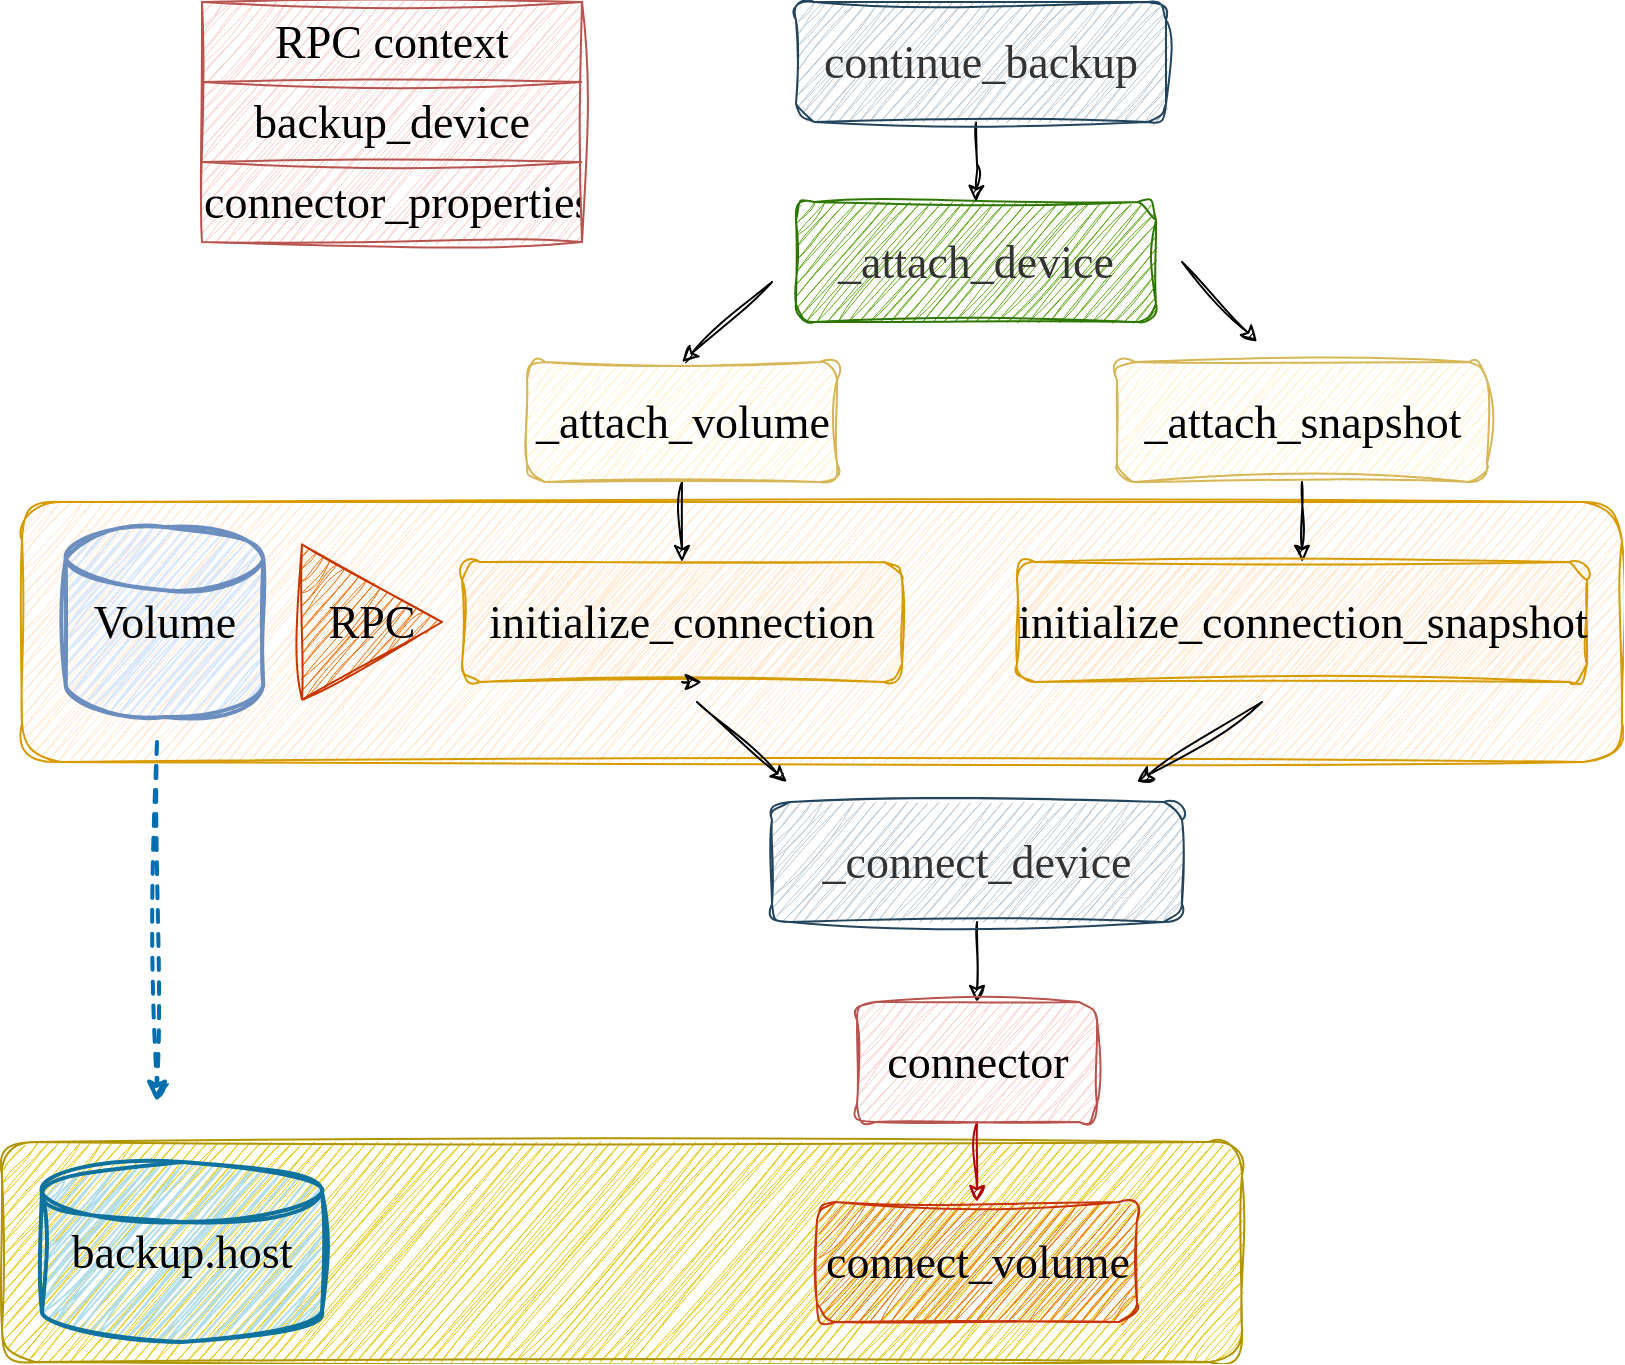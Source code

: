 <mxfile version="28.0.6">
  <diagram name="Page-1" id="0os1Ddw3twcFgZpuOC4W">
    <mxGraphModel dx="1113" dy="799" grid="1" gridSize="10" guides="1" tooltips="1" connect="1" arrows="1" fold="1" page="1" pageScale="1" pageWidth="850" pageHeight="1100" math="0" shadow="0">
      <root>
        <mxCell id="0" />
        <mxCell id="1" parent="0" />
        <mxCell id="a0LhWKAYVeHDH6EkUvZ8-67" value="" style="rounded=1;whiteSpace=wrap;html=1;sketch=1;hachureGap=4;jiggle=2;curveFitting=1;fontFamily=Times New Roman;fillColor=#e3c800;strokeColor=#B09500;fontColor=#000000;fontSize=23;" vertex="1" parent="1">
          <mxGeometry x="10" y="820" width="620" height="110" as="geometry" />
        </mxCell>
        <mxCell id="a0LhWKAYVeHDH6EkUvZ8-66" value="" style="rounded=1;whiteSpace=wrap;html=1;sketch=1;hachureGap=4;jiggle=2;curveFitting=1;fontFamily=Times New Roman;fillColor=#ffe6cc;strokeColor=#d79b00;fontSize=23;" vertex="1" parent="1">
          <mxGeometry x="20" y="500" width="800" height="130" as="geometry" />
        </mxCell>
        <mxCell id="a0LhWKAYVeHDH6EkUvZ8-1" value="&lt;span style=&quot;caret-color: rgb(0, 122, 255); color: rgb(51, 51, 51); orphans: 4; text-align: left; white-space-collapse: preserve;&quot;&gt;_attach_device&lt;/span&gt;" style="rounded=1;whiteSpace=wrap;html=1;sketch=1;hachureGap=4;jiggle=2;curveFitting=1;fontFamily=Times New Roman;labelBackgroundColor=none;fontSize=23;fillColor=#60a917;fontColor=#ffffff;strokeColor=#2D7600;" vertex="1" parent="1">
          <mxGeometry x="407" y="350" width="180" height="60" as="geometry" />
        </mxCell>
        <mxCell id="a0LhWKAYVeHDH6EkUvZ8-3" value="" style="edgeStyle=orthogonalEdgeStyle;rounded=0;sketch=1;hachureGap=4;jiggle=2;curveFitting=1;orthogonalLoop=1;jettySize=auto;html=1;fontFamily=Times New Roman;labelBackgroundColor=none;fontColor=default;fontSize=23;" edge="1" parent="1" target="a0LhWKAYVeHDH6EkUvZ8-1">
          <mxGeometry relative="1" as="geometry">
            <mxPoint x="497" y="310" as="sourcePoint" />
          </mxGeometry>
        </mxCell>
        <mxCell id="a0LhWKAYVeHDH6EkUvZ8-2" value="&lt;span style=&quot;caret-color: rgb(0, 122, 255); color: rgb(51, 51, 51); orphans: 4; text-align: left; white-space-collapse: preserve;&quot;&gt;continue_backup&lt;/span&gt;" style="rounded=1;whiteSpace=wrap;html=1;sketch=1;hachureGap=4;jiggle=2;curveFitting=1;fontFamily=Times New Roman;labelBackgroundColor=none;fontSize=23;fillColor=#bac8d3;strokeColor=#23445d;" vertex="1" parent="1">
          <mxGeometry x="407" y="250" width="185" height="60" as="geometry" />
        </mxCell>
        <mxCell id="a0LhWKAYVeHDH6EkUvZ8-4" value="" style="shape=table;startSize=0;container=1;collapsible=0;childLayout=tableLayout;fontSize=23;sketch=1;hachureGap=4;jiggle=2;curveFitting=1;fontFamily=Times New Roman;labelBackgroundColor=none;fillColor=#f8cecc;strokeColor=#b85450;" vertex="1" parent="1">
          <mxGeometry x="110" y="250" width="190" height="120" as="geometry" />
        </mxCell>
        <mxCell id="a0LhWKAYVeHDH6EkUvZ8-5" value="" style="shape=tableRow;horizontal=0;startSize=0;swimlaneHead=0;swimlaneBody=0;top=0;left=0;bottom=0;right=0;collapsible=0;dropTarget=0;fillColor=none;points=[[0,0.5],[1,0.5]];portConstraint=eastwest;fontSize=23;sketch=1;hachureGap=4;jiggle=2;curveFitting=1;fontFamily=Times New Roman;labelBackgroundColor=none;" vertex="1" parent="a0LhWKAYVeHDH6EkUvZ8-4">
          <mxGeometry width="190" height="40" as="geometry" />
        </mxCell>
        <mxCell id="a0LhWKAYVeHDH6EkUvZ8-6" value="RPC context" style="shape=partialRectangle;html=1;whiteSpace=wrap;connectable=0;overflow=hidden;fillColor=none;top=0;left=0;bottom=0;right=0;pointerEvents=1;fontSize=23;sketch=1;hachureGap=4;jiggle=2;curveFitting=1;fontFamily=Times New Roman;labelBackgroundColor=none;" vertex="1" parent="a0LhWKAYVeHDH6EkUvZ8-5">
          <mxGeometry width="190" height="40" as="geometry">
            <mxRectangle width="190" height="40" as="alternateBounds" />
          </mxGeometry>
        </mxCell>
        <mxCell id="a0LhWKAYVeHDH6EkUvZ8-9" value="" style="shape=tableRow;horizontal=0;startSize=0;swimlaneHead=0;swimlaneBody=0;top=0;left=0;bottom=0;right=0;collapsible=0;dropTarget=0;fillColor=none;points=[[0,0.5],[1,0.5]];portConstraint=eastwest;fontSize=23;sketch=1;hachureGap=4;jiggle=2;curveFitting=1;fontFamily=Times New Roman;labelBackgroundColor=none;" vertex="1" parent="a0LhWKAYVeHDH6EkUvZ8-4">
          <mxGeometry y="40" width="190" height="40" as="geometry" />
        </mxCell>
        <mxCell id="a0LhWKAYVeHDH6EkUvZ8-10" value="backup_device" style="shape=partialRectangle;html=1;whiteSpace=wrap;connectable=0;overflow=hidden;fillColor=none;top=0;left=0;bottom=0;right=0;pointerEvents=1;fontSize=23;sketch=1;hachureGap=4;jiggle=2;curveFitting=1;fontFamily=Times New Roman;labelBackgroundColor=none;" vertex="1" parent="a0LhWKAYVeHDH6EkUvZ8-9">
          <mxGeometry width="190" height="40" as="geometry">
            <mxRectangle width="190" height="40" as="alternateBounds" />
          </mxGeometry>
        </mxCell>
        <mxCell id="a0LhWKAYVeHDH6EkUvZ8-26" style="shape=tableRow;horizontal=0;startSize=0;swimlaneHead=0;swimlaneBody=0;top=0;left=0;bottom=0;right=0;collapsible=0;dropTarget=0;fillColor=none;points=[[0,0.5],[1,0.5]];portConstraint=eastwest;fontSize=23;sketch=1;hachureGap=4;jiggle=2;curveFitting=1;fontFamily=Times New Roman;labelBackgroundColor=none;" vertex="1" parent="a0LhWKAYVeHDH6EkUvZ8-4">
          <mxGeometry y="80" width="190" height="40" as="geometry" />
        </mxCell>
        <mxCell id="a0LhWKAYVeHDH6EkUvZ8-27" value="connector_properties" style="shape=partialRectangle;html=1;whiteSpace=wrap;connectable=0;overflow=hidden;fillColor=none;top=0;left=0;bottom=0;right=0;pointerEvents=1;fontSize=23;sketch=1;hachureGap=4;jiggle=2;curveFitting=1;fontFamily=Times New Roman;labelBackgroundColor=none;" vertex="1" parent="a0LhWKAYVeHDH6EkUvZ8-26">
          <mxGeometry width="190" height="40" as="geometry">
            <mxRectangle width="190" height="40" as="alternateBounds" />
          </mxGeometry>
        </mxCell>
        <mxCell id="a0LhWKAYVeHDH6EkUvZ8-39" value="" style="edgeStyle=orthogonalEdgeStyle;rounded=0;sketch=1;hachureGap=4;jiggle=2;curveFitting=1;orthogonalLoop=1;jettySize=auto;html=1;fontFamily=Times New Roman;labelBackgroundColor=none;fontSize=23;" edge="1" parent="1" source="a0LhWKAYVeHDH6EkUvZ8-32" target="a0LhWKAYVeHDH6EkUvZ8-36">
          <mxGeometry relative="1" as="geometry" />
        </mxCell>
        <mxCell id="a0LhWKAYVeHDH6EkUvZ8-32" value="_attach_volume" style="rounded=1;whiteSpace=wrap;html=1;sketch=1;hachureGap=4;jiggle=2;curveFitting=1;fontFamily=Times New Roman;labelBackgroundColor=none;fontSize=23;fillColor=#fff2cc;strokeColor=#d6b656;" vertex="1" parent="1">
          <mxGeometry x="272.5" y="430" width="155" height="60" as="geometry" />
        </mxCell>
        <mxCell id="a0LhWKAYVeHDH6EkUvZ8-38" value="" style="edgeStyle=orthogonalEdgeStyle;rounded=0;sketch=1;hachureGap=4;jiggle=2;curveFitting=1;orthogonalLoop=1;jettySize=auto;html=1;fontFamily=Times New Roman;labelBackgroundColor=none;fontSize=23;" edge="1" parent="1" source="a0LhWKAYVeHDH6EkUvZ8-33" target="a0LhWKAYVeHDH6EkUvZ8-37">
          <mxGeometry relative="1" as="geometry" />
        </mxCell>
        <mxCell id="a0LhWKAYVeHDH6EkUvZ8-33" value="_attach_snapshot" style="rounded=1;whiteSpace=wrap;html=1;sketch=1;hachureGap=4;jiggle=2;curveFitting=1;fontFamily=Times New Roman;labelBackgroundColor=none;fontSize=23;fillColor=#fff2cc;strokeColor=#d6b656;" vertex="1" parent="1">
          <mxGeometry x="567.5" y="430" width="185" height="60" as="geometry" />
        </mxCell>
        <mxCell id="a0LhWKAYVeHDH6EkUvZ8-34" value="" style="endArrow=classic;html=1;rounded=0;sketch=1;hachureGap=4;jiggle=2;curveFitting=1;fontFamily=Times New Roman;labelBackgroundColor=none;fontSize=23;" edge="1" parent="1">
          <mxGeometry width="50" height="50" relative="1" as="geometry">
            <mxPoint x="395" y="390" as="sourcePoint" />
            <mxPoint x="350" y="430" as="targetPoint" />
          </mxGeometry>
        </mxCell>
        <mxCell id="a0LhWKAYVeHDH6EkUvZ8-35" value="" style="endArrow=classic;html=1;rounded=0;sketch=1;hachureGap=4;jiggle=2;curveFitting=1;fontFamily=Times New Roman;labelBackgroundColor=none;fontSize=23;" edge="1" parent="1">
          <mxGeometry width="50" height="50" relative="1" as="geometry">
            <mxPoint x="600" y="380" as="sourcePoint" />
            <mxPoint x="637.5" y="420" as="targetPoint" />
          </mxGeometry>
        </mxCell>
        <mxCell id="a0LhWKAYVeHDH6EkUvZ8-36" value="initialize_connection" style="rounded=1;whiteSpace=wrap;html=1;sketch=1;hachureGap=4;jiggle=2;curveFitting=1;fontFamily=Times New Roman;labelBackgroundColor=none;fontSize=23;fillColor=#ffe6cc;strokeColor=#d79b00;" vertex="1" parent="1">
          <mxGeometry x="240" y="530" width="220" height="60" as="geometry" />
        </mxCell>
        <mxCell id="a0LhWKAYVeHDH6EkUvZ8-37" value="initialize_connection_snapshot" style="rounded=1;whiteSpace=wrap;html=1;sketch=1;hachureGap=4;jiggle=2;curveFitting=1;fontFamily=Times New Roman;labelBackgroundColor=none;fontSize=23;fillColor=#ffe6cc;strokeColor=#d79b00;" vertex="1" parent="1">
          <mxGeometry x="517.5" y="530" width="285" height="60" as="geometry" />
        </mxCell>
        <mxCell id="a0LhWKAYVeHDH6EkUvZ8-55" value="" style="edgeStyle=orthogonalEdgeStyle;rounded=0;sketch=1;hachureGap=4;jiggle=2;curveFitting=1;orthogonalLoop=1;jettySize=auto;html=1;fontFamily=Times New Roman;labelBackgroundColor=none;fontSize=23;" edge="1" parent="1" source="a0LhWKAYVeHDH6EkUvZ8-40" target="a0LhWKAYVeHDH6EkUvZ8-54">
          <mxGeometry relative="1" as="geometry" />
        </mxCell>
        <mxCell id="a0LhWKAYVeHDH6EkUvZ8-40" value="&lt;span style=&quot;caret-color: rgb(0, 122, 255); color: rgb(51, 51, 51); orphans: 4; text-align: left; white-space-collapse: preserve;&quot;&gt;_connect_device&lt;/span&gt;" style="rounded=1;whiteSpace=wrap;html=1;sketch=1;hachureGap=4;jiggle=2;curveFitting=1;fontFamily=Times New Roman;labelBackgroundColor=none;fontSize=23;fillColor=#bac8d3;strokeColor=#23445d;" vertex="1" parent="1">
          <mxGeometry x="395" y="650" width="205" height="60" as="geometry" />
        </mxCell>
        <mxCell id="a0LhWKAYVeHDH6EkUvZ8-41" value="" style="endArrow=none;html=1;rounded=0;sketch=1;hachureGap=4;jiggle=2;curveFitting=1;fontFamily=Times New Roman;exitX=0.5;exitY=0;exitDx=0;exitDy=0;startArrow=classic;startFill=1;endFill=0;labelBackgroundColor=none;fontSize=23;" edge="1" parent="1">
          <mxGeometry width="50" height="50" relative="1" as="geometry">
            <mxPoint x="402.5" y="640" as="sourcePoint" />
            <mxPoint x="357.5" y="600" as="targetPoint" />
          </mxGeometry>
        </mxCell>
        <mxCell id="a0LhWKAYVeHDH6EkUvZ8-43" value="" style="endArrow=none;html=1;rounded=0;sketch=1;hachureGap=4;jiggle=2;curveFitting=1;fontFamily=Times New Roman;exitX=0.5;exitY=0;exitDx=0;exitDy=0;startArrow=classic;startFill=1;endFill=0;labelBackgroundColor=none;fontSize=23;" edge="1" parent="1">
          <mxGeometry width="50" height="50" relative="1" as="geometry">
            <mxPoint x="577.5" y="640" as="sourcePoint" />
            <mxPoint x="640" y="600" as="targetPoint" />
          </mxGeometry>
        </mxCell>
        <mxCell id="a0LhWKAYVeHDH6EkUvZ8-46" value="Volume" style="strokeWidth=2;html=1;shape=mxgraph.flowchart.database;whiteSpace=wrap;sketch=1;hachureGap=4;jiggle=2;curveFitting=1;fontFamily=Times New Roman;labelBackgroundColor=none;fontSize=23;fillColor=#dae8fc;strokeColor=#6c8ebf;" vertex="1" parent="1">
          <mxGeometry x="41.88" y="512.5" width="98.75" height="95" as="geometry" />
        </mxCell>
        <mxCell id="a0LhWKAYVeHDH6EkUvZ8-57" value="" style="edgeStyle=orthogonalEdgeStyle;rounded=0;sketch=1;hachureGap=4;jiggle=2;curveFitting=1;orthogonalLoop=1;jettySize=auto;html=1;fontFamily=Times New Roman;labelBackgroundColor=none;fontSize=23;fillColor=#e51400;strokeColor=#B20000;" edge="1" parent="1" source="a0LhWKAYVeHDH6EkUvZ8-54" target="a0LhWKAYVeHDH6EkUvZ8-56">
          <mxGeometry relative="1" as="geometry" />
        </mxCell>
        <mxCell id="a0LhWKAYVeHDH6EkUvZ8-54" value="connector" style="whiteSpace=wrap;html=1;fontFamily=Times New Roman;rounded=1;sketch=1;hachureGap=4;jiggle=2;curveFitting=1;labelBackgroundColor=none;fontSize=23;fillColor=#f8cecc;strokeColor=#b85450;" vertex="1" parent="1">
          <mxGeometry x="437.5" y="750" width="120" height="60" as="geometry" />
        </mxCell>
        <mxCell id="a0LhWKAYVeHDH6EkUvZ8-56" value="connect_volume" style="whiteSpace=wrap;html=1;fontFamily=Times New Roman;rounded=1;sketch=1;hachureGap=4;jiggle=2;curveFitting=1;labelBackgroundColor=none;fontSize=23;fillColor=#fa6800;strokeColor=#C73500;fontColor=#000000;" vertex="1" parent="1">
          <mxGeometry x="417.5" y="850" width="160" height="60" as="geometry" />
        </mxCell>
        <mxCell id="a0LhWKAYVeHDH6EkUvZ8-58" value="backup.host" style="strokeWidth=2;html=1;shape=mxgraph.flowchart.database;whiteSpace=wrap;sketch=1;hachureGap=4;jiggle=2;curveFitting=1;fontFamily=Times New Roman;labelBackgroundColor=none;fontSize=23;fillColor=#b1ddf0;strokeColor=#10739e;" vertex="1" parent="1">
          <mxGeometry x="30" y="830" width="140" height="90" as="geometry" />
        </mxCell>
        <mxCell id="a0LhWKAYVeHDH6EkUvZ8-63" value="" style="endArrow=classic;html=1;rounded=0;sketch=1;hachureGap=4;jiggle=2;curveFitting=1;fontFamily=Times New Roman;dashed=1;fillColor=#1ba1e2;strokeColor=#006EAF;strokeWidth=2;fontSize=23;" edge="1" parent="1">
          <mxGeometry width="50" height="50" relative="1" as="geometry">
            <mxPoint x="87.5" y="620" as="sourcePoint" />
            <mxPoint x="87.5" y="800" as="targetPoint" />
          </mxGeometry>
        </mxCell>
        <mxCell id="a0LhWKAYVeHDH6EkUvZ8-71" style="edgeStyle=orthogonalEdgeStyle;rounded=0;sketch=1;hachureGap=4;jiggle=2;curveFitting=1;orthogonalLoop=1;jettySize=auto;html=1;exitX=0.5;exitY=1;exitDx=0;exitDy=0;entryX=0.545;entryY=0.997;entryDx=0;entryDy=0;entryPerimeter=0;fontFamily=Architects Daughter;fontSource=https%3A%2F%2Ffonts.googleapis.com%2Fcss%3Ffamily%3DArchitects%2BDaughter;" edge="1" parent="1" source="a0LhWKAYVeHDH6EkUvZ8-36" target="a0LhWKAYVeHDH6EkUvZ8-36">
          <mxGeometry relative="1" as="geometry" />
        </mxCell>
        <mxCell id="a0LhWKAYVeHDH6EkUvZ8-72" value="RPC" style="triangle;whiteSpace=wrap;html=1;sketch=1;hachureGap=4;jiggle=2;curveFitting=1;fontFamily=Times New Roman;fillColor=#fa6800;fontColor=#000000;strokeColor=#C73500;fontSize=23;" vertex="1" parent="1">
          <mxGeometry x="160" y="521.25" width="70" height="77.5" as="geometry" />
        </mxCell>
      </root>
    </mxGraphModel>
  </diagram>
</mxfile>
